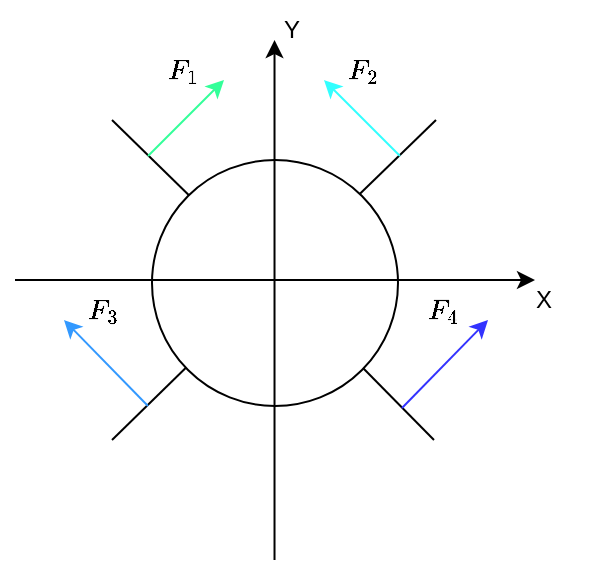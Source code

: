 <mxfile version="24.7.17">
  <diagram name="Page-1" id="QdqIpq5lZw0bNRqP7jLh">
    <mxGraphModel dx="651" dy="376" grid="1" gridSize="10" guides="1" tooltips="1" connect="1" arrows="1" fold="1" page="1" pageScale="1" pageWidth="850" pageHeight="1100" math="1" shadow="0">
      <root>
        <mxCell id="0" />
        <mxCell id="1" parent="0" />
        <mxCell id="gxqUMczXqRLm6aAGVmCo-4" value="" style="endArrow=none;html=1;rounded=0;entryX=0;entryY=0;entryDx=0;entryDy=0;" parent="1" edge="1">
          <mxGeometry width="50" height="50" relative="1" as="geometry">
            <mxPoint x="344" y="330" as="sourcePoint" />
            <mxPoint x="389.645" y="374.645" as="targetPoint" />
          </mxGeometry>
        </mxCell>
        <mxCell id="gxqUMczXqRLm6aAGVmCo-5" value="" style="endArrow=none;html=1;rounded=0;exitX=1;exitY=1;exitDx=0;exitDy=0;" parent="1" edge="1">
          <mxGeometry width="50" height="50" relative="1" as="geometry">
            <mxPoint x="461" y="445.355" as="sourcePoint" />
            <mxPoint x="505" y="490" as="targetPoint" />
          </mxGeometry>
        </mxCell>
        <mxCell id="gxqUMczXqRLm6aAGVmCo-6" value="" style="endArrow=none;html=1;rounded=0;exitX=1;exitY=0;exitDx=0;exitDy=0;" parent="1" edge="1">
          <mxGeometry width="50" height="50" relative="1" as="geometry">
            <mxPoint x="460" y="374.645" as="sourcePoint" />
            <mxPoint x="506" y="330" as="targetPoint" />
          </mxGeometry>
        </mxCell>
        <mxCell id="gxqUMczXqRLm6aAGVmCo-7" value="" style="endArrow=none;html=1;rounded=0;entryX=0;entryY=1;entryDx=0;entryDy=0;" parent="1" edge="1">
          <mxGeometry width="50" height="50" relative="1" as="geometry">
            <mxPoint x="344" y="490" as="sourcePoint" />
            <mxPoint x="389.645" y="445.355" as="targetPoint" />
          </mxGeometry>
        </mxCell>
        <mxCell id="eE-7j2Asvbci8yLhYTcq-2" value="" style="ellipse;whiteSpace=wrap;html=1;aspect=fixed;" vertex="1" parent="1">
          <mxGeometry x="364" y="350" width="123" height="123" as="geometry" />
        </mxCell>
        <mxCell id="eE-7j2Asvbci8yLhYTcq-5" value="" style="endArrow=classic;html=1;rounded=0;strokeColor=#33FF99;" edge="1" parent="1">
          <mxGeometry width="50" height="50" relative="1" as="geometry">
            <mxPoint x="362" y="348" as="sourcePoint" />
            <mxPoint x="400" y="310" as="targetPoint" />
          </mxGeometry>
        </mxCell>
        <mxCell id="eE-7j2Asvbci8yLhYTcq-6" value="" style="endArrow=classic;html=1;rounded=0;strokeColor=#33FFFF;" edge="1" parent="1">
          <mxGeometry width="50" height="50" relative="1" as="geometry">
            <mxPoint x="488.0" y="348" as="sourcePoint" />
            <mxPoint x="450.0" y="310" as="targetPoint" />
          </mxGeometry>
        </mxCell>
        <mxCell id="eE-7j2Asvbci8yLhYTcq-7" value="" style="endArrow=classic;html=1;rounded=0;strokeColor=#3399FF;" edge="1" parent="1">
          <mxGeometry width="50" height="50" relative="1" as="geometry">
            <mxPoint x="362" y="473" as="sourcePoint" />
            <mxPoint x="320.0" y="430" as="targetPoint" />
          </mxGeometry>
        </mxCell>
        <mxCell id="eE-7j2Asvbci8yLhYTcq-8" value="" style="endArrow=classic;html=1;rounded=0;strokeColor=#3333FF;" edge="1" parent="1">
          <mxGeometry width="50" height="50" relative="1" as="geometry">
            <mxPoint x="489" y="474" as="sourcePoint" />
            <mxPoint x="532" y="430" as="targetPoint" />
          </mxGeometry>
        </mxCell>
        <mxCell id="eE-7j2Asvbci8yLhYTcq-14" value="Y" style="text;html=1;align=center;verticalAlign=middle;whiteSpace=wrap;rounded=0;" vertex="1" parent="1">
          <mxGeometry x="404" y="270" width="60" height="30" as="geometry" />
        </mxCell>
        <mxCell id="eE-7j2Asvbci8yLhYTcq-15" value="X" style="text;html=1;align=center;verticalAlign=middle;whiteSpace=wrap;rounded=0;" vertex="1" parent="1">
          <mxGeometry x="530" y="405" width="60" height="30" as="geometry" />
        </mxCell>
        <mxCell id="eE-7j2Asvbci8yLhYTcq-16" value="&lt;div&gt;$$F_1$$&lt;/div&gt;" style="text;html=1;align=center;verticalAlign=middle;whiteSpace=wrap;rounded=0;" vertex="1" parent="1">
          <mxGeometry x="350" y="290" width="60" height="30" as="geometry" />
        </mxCell>
        <mxCell id="eE-7j2Asvbci8yLhYTcq-17" value="&lt;div&gt;$$F_2$$&lt;/div&gt;" style="text;html=1;align=center;verticalAlign=middle;whiteSpace=wrap;rounded=0;" vertex="1" parent="1">
          <mxGeometry x="440" y="290" width="60" height="30" as="geometry" />
        </mxCell>
        <mxCell id="eE-7j2Asvbci8yLhYTcq-18" value="&lt;div&gt;$$F_3$$&lt;/div&gt;" style="text;html=1;align=center;verticalAlign=middle;whiteSpace=wrap;rounded=0;" vertex="1" parent="1">
          <mxGeometry x="310" y="410" width="60" height="30" as="geometry" />
        </mxCell>
        <mxCell id="eE-7j2Asvbci8yLhYTcq-19" value="&lt;div&gt;$$F_4$$&lt;/div&gt;" style="text;html=1;align=center;verticalAlign=middle;whiteSpace=wrap;rounded=0;" vertex="1" parent="1">
          <mxGeometry x="480" y="410" width="60" height="30" as="geometry" />
        </mxCell>
        <mxCell id="eE-7j2Asvbci8yLhYTcq-24" value="" style="endArrow=classic;html=1;rounded=0;" edge="1" parent="1">
          <mxGeometry width="50" height="50" relative="1" as="geometry">
            <mxPoint x="425.26" y="550" as="sourcePoint" />
            <mxPoint x="425.26" y="290" as="targetPoint" />
          </mxGeometry>
        </mxCell>
        <mxCell id="eE-7j2Asvbci8yLhYTcq-25" value="" style="endArrow=classic;html=1;rounded=0;" edge="1" parent="1">
          <mxGeometry width="50" height="50" relative="1" as="geometry">
            <mxPoint x="295.5" y="410" as="sourcePoint" />
            <mxPoint x="555.5" y="410" as="targetPoint" />
          </mxGeometry>
        </mxCell>
      </root>
    </mxGraphModel>
  </diagram>
</mxfile>
